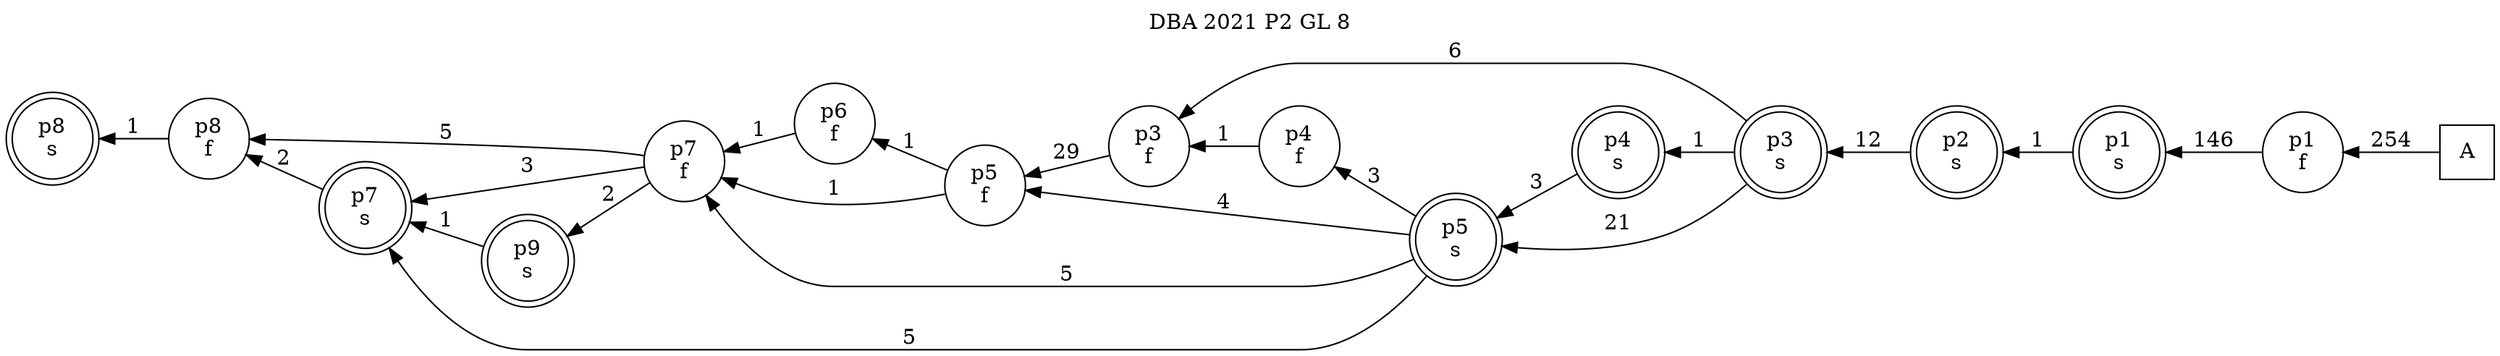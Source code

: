 digraph DBA_2021_P2_GL_8_GOOD {
labelloc="tl"
label= " DBA 2021 P2 GL 8 "
rankdir="RL";
"A" [shape="square" label="A"]
"p1_f" [shape="circle" label="p1
f"]
"p1_s" [shape="doublecircle" label="p1
s"]
"p2_s" [shape="doublecircle" label="p2
s"]
"p3_s" [shape="doublecircle" label="p3
s"]
"p3_f" [shape="circle" label="p3
f"]
"p4_s" [shape="doublecircle" label="p4
s"]
"p5_s" [shape="doublecircle" label="p5
s"]
"p4_f" [shape="circle" label="p4
f"]
"p5_f" [shape="circle" label="p5
f"]
"p6_f" [shape="circle" label="p6
f"]
"p7_f" [shape="circle" label="p7
f"]
"p8_f" [shape="circle" label="p8
f"]
"p7_s" [shape="doublecircle" label="p7
s"]
"p9_s" [shape="doublecircle" label="p9
s"]
"p8_s" [shape="doublecircle" label="p8
s"]
"A" -> "p1_f" [ label=254]
"p1_f" -> "p1_s" [ label=146]
"p1_s" -> "p2_s" [ label=1]
"p2_s" -> "p3_s" [ label=12]
"p3_s" -> "p3_f" [ label=6]
"p3_s" -> "p4_s" [ label=1]
"p3_s" -> "p5_s" [ label=21]
"p3_f" -> "p5_f" [ label=29]
"p4_s" -> "p5_s" [ label=3]
"p5_s" -> "p4_f" [ label=3]
"p5_s" -> "p5_f" [ label=4]
"p5_s" -> "p7_f" [ label=5]
"p5_s" -> "p7_s" [ label=5]
"p4_f" -> "p3_f" [ label=1]
"p5_f" -> "p6_f" [ label=1]
"p5_f" -> "p7_f" [ label=1]
"p6_f" -> "p7_f" [ label=1]
"p7_f" -> "p8_f" [ label=5]
"p7_f" -> "p7_s" [ label=3]
"p7_f" -> "p9_s" [ label=2]
"p8_f" -> "p8_s" [ label=1]
"p7_s" -> "p8_f" [ label=2]
"p9_s" -> "p7_s" [ label=1]
}
